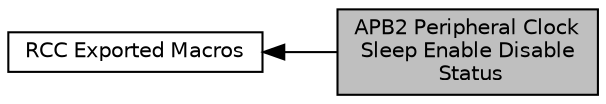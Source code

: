 digraph "APB2 Peripheral Clock Sleep Enable Disable Status"
{
  edge [fontname="Helvetica",fontsize="10",labelfontname="Helvetica",labelfontsize="10"];
  node [fontname="Helvetica",fontsize="10",shape=record];
  rankdir=LR;
  Node1 [label="RCC Exported Macros",height=0.2,width=0.4,color="black", fillcolor="white", style="filled",URL="$group___r_c_c___exported___macros.html"];
  Node0 [label="APB2 Peripheral Clock\l Sleep Enable Disable\l Status",height=0.2,width=0.4,color="black", fillcolor="grey75", style="filled", fontcolor="black"];
  Node1->Node0 [shape=plaintext, dir="back", style="solid"];
}
